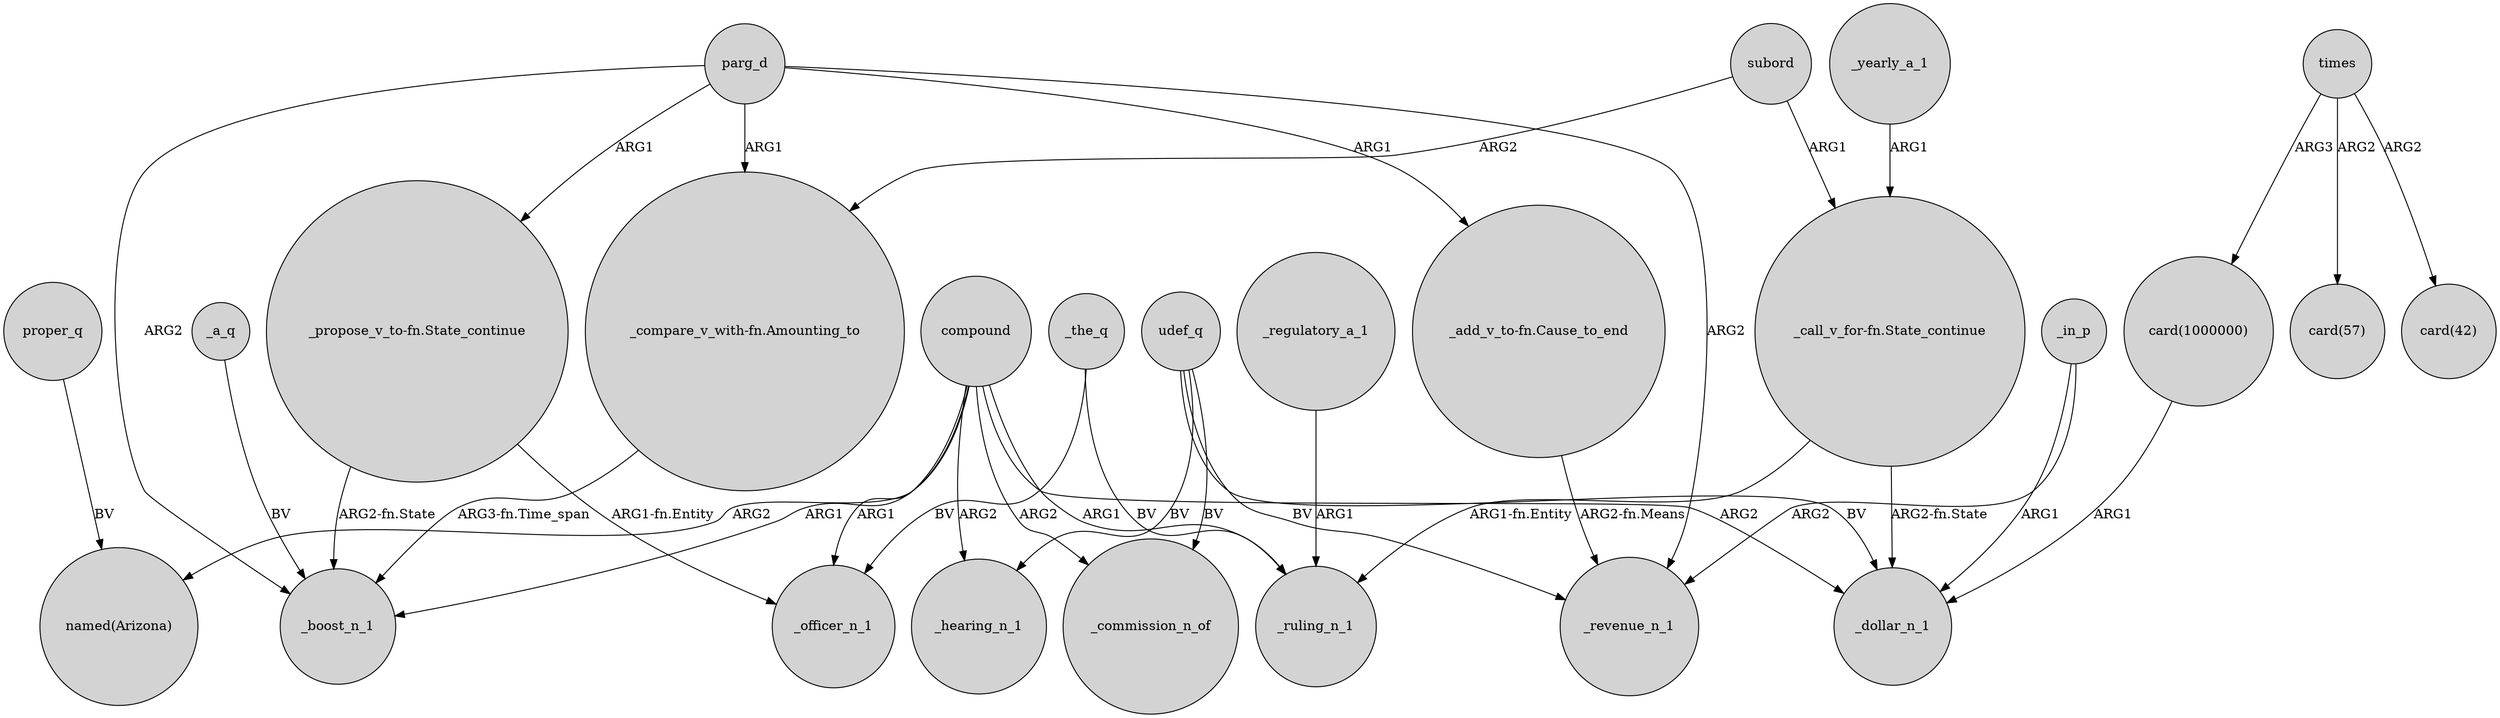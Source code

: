 digraph {
	node [shape=circle style=filled]
	compound -> _commission_n_of [label=ARG2]
	proper_q -> "named(Arizona)" [label=BV]
	parg_d -> _revenue_n_1 [label=ARG2]
	times -> "card(1000000)" [label=ARG3]
	parg_d -> "_propose_v_to-fn.State_continue" [label=ARG1]
	subord -> "_call_v_for-fn.State_continue" [label=ARG1]
	compound -> _dollar_n_1 [label=ARG2]
	"_propose_v_to-fn.State_continue" -> _officer_n_1 [label="ARG1-fn.Entity"]
	parg_d -> "_add_v_to-fn.Cause_to_end" [label=ARG1]
	compound -> _ruling_n_1 [label=ARG1]
	udef_q -> _revenue_n_1 [label=BV]
	udef_q -> _hearing_n_1 [label=BV]
	_in_p -> _dollar_n_1 [label=ARG1]
	"_call_v_for-fn.State_continue" -> _ruling_n_1 [label="ARG1-fn.Entity"]
	times -> "card(42)" [label=ARG2]
	"_call_v_for-fn.State_continue" -> _dollar_n_1 [label="ARG2-fn.State"]
	_yearly_a_1 -> "_call_v_for-fn.State_continue" [label=ARG1]
	_the_q -> _officer_n_1 [label=BV]
	compound -> "named(Arizona)" [label=ARG2]
	"_compare_v_with-fn.Amounting_to" -> _boost_n_1 [label="ARG3-fn.Time_span"]
	udef_q -> _dollar_n_1 [label=BV]
	"card(1000000)" -> _dollar_n_1 [label=ARG1]
	compound -> _officer_n_1 [label=ARG1]
	_in_p -> _revenue_n_1 [label=ARG2]
	compound -> _hearing_n_1 [label=ARG2]
	udef_q -> _commission_n_of [label=BV]
	times -> "card(57)" [label=ARG2]
	subord -> "_compare_v_with-fn.Amounting_to" [label=ARG2]
	parg_d -> _boost_n_1 [label=ARG2]
	"_propose_v_to-fn.State_continue" -> _boost_n_1 [label="ARG2-fn.State"]
	parg_d -> "_compare_v_with-fn.Amounting_to" [label=ARG1]
	_a_q -> _boost_n_1 [label=BV]
	_regulatory_a_1 -> _ruling_n_1 [label=ARG1]
	_the_q -> _ruling_n_1 [label=BV]
	compound -> _boost_n_1 [label=ARG1]
	"_add_v_to-fn.Cause_to_end" -> _revenue_n_1 [label="ARG2-fn.Means"]
}
